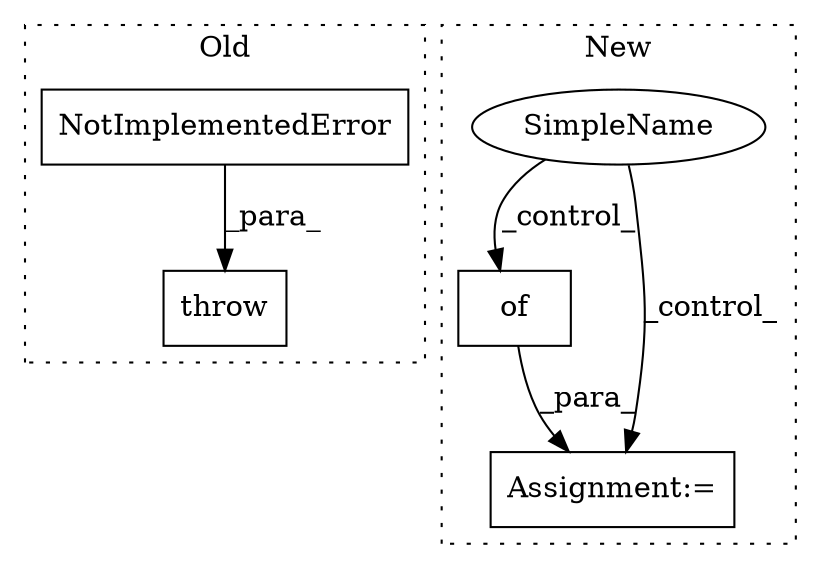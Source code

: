 digraph G {
subgraph cluster0 {
1 [label="NotImplementedError" a="32" s="5252,5411" l="20,1" shape="box"];
3 [label="throw" a="53" s="5246" l="6" shape="box"];
label = "Old";
style="dotted";
}
subgraph cluster1 {
2 [label="of" a="32" s="6357" l="4" shape="box"];
4 [label="Assignment:=" a="7" s="6331" l="1" shape="box"];
5 [label="SimpleName" a="42" s="6156" l="8" shape="ellipse"];
label = "New";
style="dotted";
}
1 -> 3 [label="_para_"];
2 -> 4 [label="_para_"];
5 -> 2 [label="_control_"];
5 -> 4 [label="_control_"];
}
